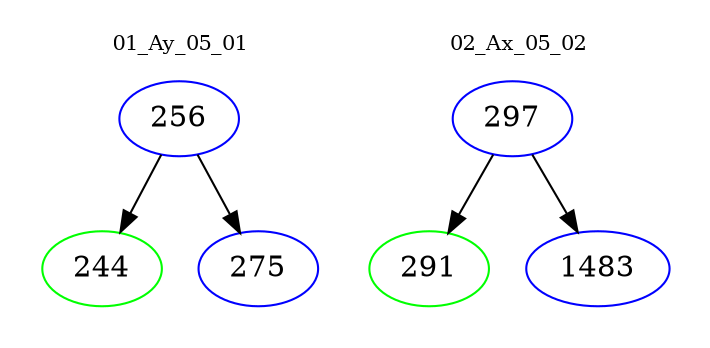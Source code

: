 digraph{
subgraph cluster_0 {
color = white
label = "01_Ay_05_01";
fontsize=10;
T0_256 [label="256", color="blue"]
T0_256 -> T0_244 [color="black"]
T0_244 [label="244", color="green"]
T0_256 -> T0_275 [color="black"]
T0_275 [label="275", color="blue"]
}
subgraph cluster_1 {
color = white
label = "02_Ax_05_02";
fontsize=10;
T1_297 [label="297", color="blue"]
T1_297 -> T1_291 [color="black"]
T1_291 [label="291", color="green"]
T1_297 -> T1_1483 [color="black"]
T1_1483 [label="1483", color="blue"]
}
}
